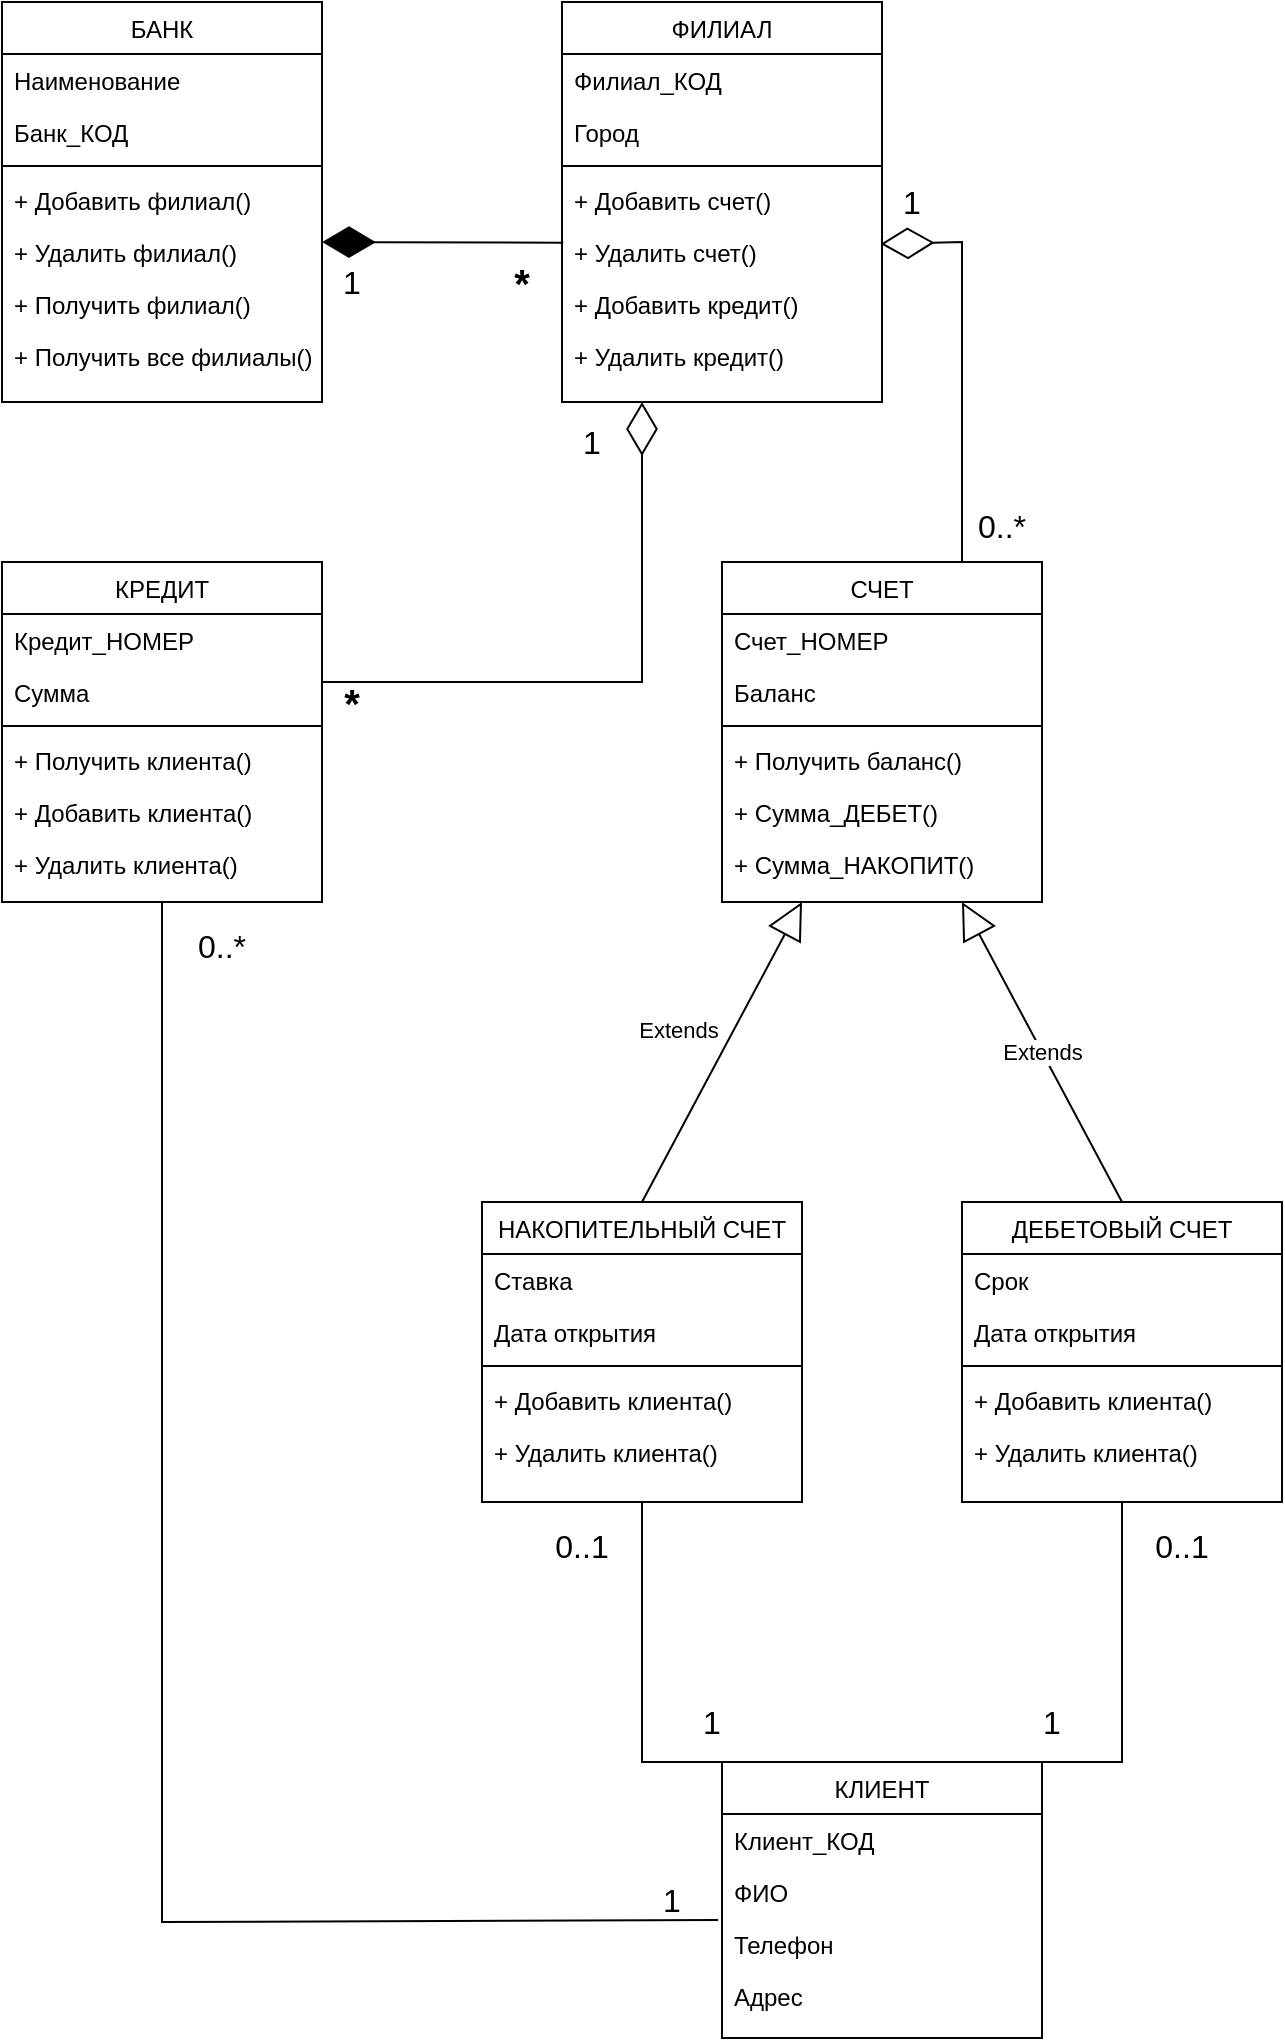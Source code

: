 <mxfile version="17.1.2" type="google"><diagram id="C5RBs43oDa-KdzZeNtuy" name="Page-1"><mxGraphModel grid="1" gridSize="10" guides="1" tooltips="1" connect="1" arrows="1" page="1" fold="1" pageScale="1" pageWidth="827" pageHeight="1169" math="0" shadow="0"><root><mxCell id="WIyWlLk6GJQsqaUBKTNV-0"/><mxCell id="WIyWlLk6GJQsqaUBKTNV-1" parent="WIyWlLk6GJQsqaUBKTNV-0"/><mxCell id="zkfFHV4jXpPFQw0GAbJ--0" value="БАНК" style="swimlane;fontStyle=0;align=center;verticalAlign=top;childLayout=stackLayout;horizontal=1;startSize=26;horizontalStack=0;resizeParent=1;resizeLast=0;collapsible=1;marginBottom=0;rounded=0;shadow=0;strokeWidth=1;" parent="WIyWlLk6GJQsqaUBKTNV-1" vertex="1"><mxGeometry x="40" y="40" width="160" height="200" as="geometry"><mxRectangle x="230" y="140" width="160" height="26" as="alternateBounds"/></mxGeometry></mxCell><mxCell id="zkfFHV4jXpPFQw0GAbJ--1" value="Наименование" style="text;align=left;verticalAlign=top;spacingLeft=4;spacingRight=4;overflow=hidden;rotatable=0;points=[[0,0.5],[1,0.5]];portConstraint=eastwest;" parent="zkfFHV4jXpPFQw0GAbJ--0" vertex="1"><mxGeometry y="26" width="160" height="26" as="geometry"/></mxCell><mxCell id="zkfFHV4jXpPFQw0GAbJ--2" value="Банк_КОД" style="text;align=left;verticalAlign=top;spacingLeft=4;spacingRight=4;overflow=hidden;rotatable=0;points=[[0,0.5],[1,0.5]];portConstraint=eastwest;rounded=0;shadow=0;html=0;" parent="zkfFHV4jXpPFQw0GAbJ--0" vertex="1"><mxGeometry y="52" width="160" height="26" as="geometry"/></mxCell><mxCell id="zkfFHV4jXpPFQw0GAbJ--4" value="" style="line;html=1;strokeWidth=1;align=left;verticalAlign=middle;spacingTop=-1;spacingLeft=3;spacingRight=3;rotatable=0;labelPosition=right;points=[];portConstraint=eastwest;" parent="zkfFHV4jXpPFQw0GAbJ--0" vertex="1"><mxGeometry y="78" width="160" height="8" as="geometry"/></mxCell><mxCell id="zkfFHV4jXpPFQw0GAbJ--5" value="+ Добавить филиал()" style="text;align=left;verticalAlign=top;spacingLeft=4;spacingRight=4;overflow=hidden;rotatable=0;points=[[0,0.5],[1,0.5]];portConstraint=eastwest;" parent="zkfFHV4jXpPFQw0GAbJ--0" vertex="1"><mxGeometry y="86" width="160" height="26" as="geometry"/></mxCell><mxCell id="qv92n8swNgRzrtBXcvT3-13" value="+ Удалить филиал()" style="text;align=left;verticalAlign=top;spacingLeft=4;spacingRight=4;overflow=hidden;rotatable=0;points=[[0,0.5],[1,0.5]];portConstraint=eastwest;" parent="zkfFHV4jXpPFQw0GAbJ--0" vertex="1"><mxGeometry y="112" width="160" height="26" as="geometry"/></mxCell><mxCell id="qv92n8swNgRzrtBXcvT3-14" value="+ Получить филиал()" style="text;align=left;verticalAlign=top;spacingLeft=4;spacingRight=4;overflow=hidden;rotatable=0;points=[[0,0.5],[1,0.5]];portConstraint=eastwest;" parent="zkfFHV4jXpPFQw0GAbJ--0" vertex="1"><mxGeometry y="138" width="160" height="26" as="geometry"/></mxCell><mxCell id="qv92n8swNgRzrtBXcvT3-15" value="+ Получить все филиалы()" style="text;align=left;verticalAlign=top;spacingLeft=4;spacingRight=4;overflow=hidden;rotatable=0;points=[[0,0.5],[1,0.5]];portConstraint=eastwest;" parent="zkfFHV4jXpPFQw0GAbJ--0" vertex="1"><mxGeometry y="164" width="160" height="26" as="geometry"/></mxCell><mxCell id="qv92n8swNgRzrtBXcvT3-16" value="КРЕДИТ" style="swimlane;fontStyle=0;align=center;verticalAlign=top;childLayout=stackLayout;horizontal=1;startSize=26;horizontalStack=0;resizeParent=1;resizeLast=0;collapsible=1;marginBottom=0;rounded=0;shadow=0;strokeWidth=1;" parent="WIyWlLk6GJQsqaUBKTNV-1" vertex="1"><mxGeometry x="40" y="320" width="160" height="170" as="geometry"><mxRectangle x="230" y="140" width="160" height="26" as="alternateBounds"/></mxGeometry></mxCell><mxCell id="qv92n8swNgRzrtBXcvT3-17" value="Кредит_НОМЕР" style="text;align=left;verticalAlign=top;spacingLeft=4;spacingRight=4;overflow=hidden;rotatable=0;points=[[0,0.5],[1,0.5]];portConstraint=eastwest;" parent="qv92n8swNgRzrtBXcvT3-16" vertex="1"><mxGeometry y="26" width="160" height="26" as="geometry"/></mxCell><mxCell id="qv92n8swNgRzrtBXcvT3-18" value="Сумма" style="text;align=left;verticalAlign=top;spacingLeft=4;spacingRight=4;overflow=hidden;rotatable=0;points=[[0,0.5],[1,0.5]];portConstraint=eastwest;rounded=0;shadow=0;html=0;" parent="qv92n8swNgRzrtBXcvT3-16" vertex="1"><mxGeometry y="52" width="160" height="26" as="geometry"/></mxCell><mxCell id="qv92n8swNgRzrtBXcvT3-19" value="" style="line;html=1;strokeWidth=1;align=left;verticalAlign=middle;spacingTop=-1;spacingLeft=3;spacingRight=3;rotatable=0;labelPosition=right;points=[];portConstraint=eastwest;" parent="qv92n8swNgRzrtBXcvT3-16" vertex="1"><mxGeometry y="78" width="160" height="8" as="geometry"/></mxCell><mxCell id="qv92n8swNgRzrtBXcvT3-20" value="+ Получить клиента()" style="text;align=left;verticalAlign=top;spacingLeft=4;spacingRight=4;overflow=hidden;rotatable=0;points=[[0,0.5],[1,0.5]];portConstraint=eastwest;" parent="qv92n8swNgRzrtBXcvT3-16" vertex="1"><mxGeometry y="86" width="160" height="26" as="geometry"/></mxCell><mxCell id="qv92n8swNgRzrtBXcvT3-21" value="+ Добавить клиента()" style="text;align=left;verticalAlign=top;spacingLeft=4;spacingRight=4;overflow=hidden;rotatable=0;points=[[0,0.5],[1,0.5]];portConstraint=eastwest;" parent="qv92n8swNgRzrtBXcvT3-16" vertex="1"><mxGeometry y="112" width="160" height="26" as="geometry"/></mxCell><mxCell id="qv92n8swNgRzrtBXcvT3-22" value="+ Удалить клиента()" style="text;align=left;verticalAlign=top;spacingLeft=4;spacingRight=4;overflow=hidden;rotatable=0;points=[[0,0.5],[1,0.5]];portConstraint=eastwest;" parent="qv92n8swNgRzrtBXcvT3-16" vertex="1"><mxGeometry y="138" width="160" height="26" as="geometry"/></mxCell><mxCell id="qv92n8swNgRzrtBXcvT3-24" value="СЧЕТ" style="swimlane;fontStyle=0;align=center;verticalAlign=top;childLayout=stackLayout;horizontal=1;startSize=26;horizontalStack=0;resizeParent=1;resizeLast=0;collapsible=1;marginBottom=0;rounded=0;shadow=0;strokeWidth=1;" parent="WIyWlLk6GJQsqaUBKTNV-1" vertex="1"><mxGeometry x="400" y="320" width="160" height="170" as="geometry"><mxRectangle x="230" y="140" width="160" height="26" as="alternateBounds"/></mxGeometry></mxCell><mxCell id="qv92n8swNgRzrtBXcvT3-25" value="Счет_НОМЕР" style="text;align=left;verticalAlign=top;spacingLeft=4;spacingRight=4;overflow=hidden;rotatable=0;points=[[0,0.5],[1,0.5]];portConstraint=eastwest;" parent="qv92n8swNgRzrtBXcvT3-24" vertex="1"><mxGeometry y="26" width="160" height="26" as="geometry"/></mxCell><mxCell id="qv92n8swNgRzrtBXcvT3-26" value="Баланс" style="text;align=left;verticalAlign=top;spacingLeft=4;spacingRight=4;overflow=hidden;rotatable=0;points=[[0,0.5],[1,0.5]];portConstraint=eastwest;rounded=0;shadow=0;html=0;" parent="qv92n8swNgRzrtBXcvT3-24" vertex="1"><mxGeometry y="52" width="160" height="26" as="geometry"/></mxCell><mxCell id="qv92n8swNgRzrtBXcvT3-27" value="" style="line;html=1;strokeWidth=1;align=left;verticalAlign=middle;spacingTop=-1;spacingLeft=3;spacingRight=3;rotatable=0;labelPosition=right;points=[];portConstraint=eastwest;" parent="qv92n8swNgRzrtBXcvT3-24" vertex="1"><mxGeometry y="78" width="160" height="8" as="geometry"/></mxCell><mxCell id="qv92n8swNgRzrtBXcvT3-28" value="+ Получить баланс()" style="text;align=left;verticalAlign=top;spacingLeft=4;spacingRight=4;overflow=hidden;rotatable=0;points=[[0,0.5],[1,0.5]];portConstraint=eastwest;" parent="qv92n8swNgRzrtBXcvT3-24" vertex="1"><mxGeometry y="86" width="160" height="26" as="geometry"/></mxCell><mxCell id="qv92n8swNgRzrtBXcvT3-29" value="+ Сумма_ДЕБЕТ()" style="text;align=left;verticalAlign=top;spacingLeft=4;spacingRight=4;overflow=hidden;rotatable=0;points=[[0,0.5],[1,0.5]];portConstraint=eastwest;" parent="qv92n8swNgRzrtBXcvT3-24" vertex="1"><mxGeometry y="112" width="160" height="26" as="geometry"/></mxCell><mxCell id="qv92n8swNgRzrtBXcvT3-30" value="+ Сумма_НАКОПИТ()" style="text;align=left;verticalAlign=top;spacingLeft=4;spacingRight=4;overflow=hidden;rotatable=0;points=[[0,0.5],[1,0.5]];portConstraint=eastwest;" parent="qv92n8swNgRzrtBXcvT3-24" vertex="1"><mxGeometry y="138" width="160" height="26" as="geometry"/></mxCell><mxCell id="qv92n8swNgRzrtBXcvT3-32" value="ДЕБЕТОВЫЙ СЧЕТ" style="swimlane;fontStyle=0;align=center;verticalAlign=top;childLayout=stackLayout;horizontal=1;startSize=26;horizontalStack=0;resizeParent=1;resizeLast=0;collapsible=1;marginBottom=0;rounded=0;shadow=0;strokeWidth=1;" parent="WIyWlLk6GJQsqaUBKTNV-1" vertex="1"><mxGeometry x="520" y="640" width="160" height="150" as="geometry"><mxRectangle x="230" y="140" width="160" height="26" as="alternateBounds"/></mxGeometry></mxCell><mxCell id="qv92n8swNgRzrtBXcvT3-33" value="Срок" style="text;align=left;verticalAlign=top;spacingLeft=4;spacingRight=4;overflow=hidden;rotatable=0;points=[[0,0.5],[1,0.5]];portConstraint=eastwest;" parent="qv92n8swNgRzrtBXcvT3-32" vertex="1"><mxGeometry y="26" width="160" height="26" as="geometry"/></mxCell><mxCell id="qv92n8swNgRzrtBXcvT3-34" value="Дата открытия" style="text;align=left;verticalAlign=top;spacingLeft=4;spacingRight=4;overflow=hidden;rotatable=0;points=[[0,0.5],[1,0.5]];portConstraint=eastwest;rounded=0;shadow=0;html=0;" parent="qv92n8swNgRzrtBXcvT3-32" vertex="1"><mxGeometry y="52" width="160" height="26" as="geometry"/></mxCell><mxCell id="qv92n8swNgRzrtBXcvT3-35" value="" style="line;html=1;strokeWidth=1;align=left;verticalAlign=middle;spacingTop=-1;spacingLeft=3;spacingRight=3;rotatable=0;labelPosition=right;points=[];portConstraint=eastwest;" parent="qv92n8swNgRzrtBXcvT3-32" vertex="1"><mxGeometry y="78" width="160" height="8" as="geometry"/></mxCell><mxCell id="1t1Lu5oV48xWiL22hvbu-17" value="+ Добавить клиента()" style="text;align=left;verticalAlign=top;spacingLeft=4;spacingRight=4;overflow=hidden;rotatable=0;points=[[0,0.5],[1,0.5]];portConstraint=eastwest;" parent="qv92n8swNgRzrtBXcvT3-32" vertex="1"><mxGeometry y="86" width="160" height="26" as="geometry"/></mxCell><mxCell id="1t1Lu5oV48xWiL22hvbu-18" value="+ Удалить клиента()" style="text;align=left;verticalAlign=top;spacingLeft=4;spacingRight=4;overflow=hidden;rotatable=0;points=[[0,0.5],[1,0.5]];portConstraint=eastwest;" parent="qv92n8swNgRzrtBXcvT3-32" vertex="1"><mxGeometry y="112" width="160" height="26" as="geometry"/></mxCell><mxCell id="qv92n8swNgRzrtBXcvT3-40" value="НАКОПИТЕЛЬНЫЙ СЧЕТ" style="swimlane;fontStyle=0;align=center;verticalAlign=top;childLayout=stackLayout;horizontal=1;startSize=26;horizontalStack=0;resizeParent=1;resizeLast=0;collapsible=1;marginBottom=0;rounded=0;shadow=0;strokeWidth=1;" parent="WIyWlLk6GJQsqaUBKTNV-1" vertex="1"><mxGeometry x="280" y="640" width="160" height="150" as="geometry"><mxRectangle x="230" y="140" width="160" height="26" as="alternateBounds"/></mxGeometry></mxCell><mxCell id="qv92n8swNgRzrtBXcvT3-41" value="Ставка" style="text;align=left;verticalAlign=top;spacingLeft=4;spacingRight=4;overflow=hidden;rotatable=0;points=[[0,0.5],[1,0.5]];portConstraint=eastwest;" parent="qv92n8swNgRzrtBXcvT3-40" vertex="1"><mxGeometry y="26" width="160" height="26" as="geometry"/></mxCell><mxCell id="qv92n8swNgRzrtBXcvT3-42" value="Дата открытия" style="text;align=left;verticalAlign=top;spacingLeft=4;spacingRight=4;overflow=hidden;rotatable=0;points=[[0,0.5],[1,0.5]];portConstraint=eastwest;rounded=0;shadow=0;html=0;" parent="qv92n8swNgRzrtBXcvT3-40" vertex="1"><mxGeometry y="52" width="160" height="26" as="geometry"/></mxCell><mxCell id="qv92n8swNgRzrtBXcvT3-43" value="" style="line;html=1;strokeWidth=1;align=left;verticalAlign=middle;spacingTop=-1;spacingLeft=3;spacingRight=3;rotatable=0;labelPosition=right;points=[];portConstraint=eastwest;" parent="qv92n8swNgRzrtBXcvT3-40" vertex="1"><mxGeometry y="78" width="160" height="8" as="geometry"/></mxCell><mxCell id="qv92n8swNgRzrtBXcvT3-44" value="+ Добавить клиента()" style="text;align=left;verticalAlign=top;spacingLeft=4;spacingRight=4;overflow=hidden;rotatable=0;points=[[0,0.5],[1,0.5]];portConstraint=eastwest;" parent="qv92n8swNgRzrtBXcvT3-40" vertex="1"><mxGeometry y="86" width="160" height="26" as="geometry"/></mxCell><mxCell id="qv92n8swNgRzrtBXcvT3-45" value="+ Удалить клиента()" style="text;align=left;verticalAlign=top;spacingLeft=4;spacingRight=4;overflow=hidden;rotatable=0;points=[[0,0.5],[1,0.5]];portConstraint=eastwest;" parent="qv92n8swNgRzrtBXcvT3-40" vertex="1"><mxGeometry y="112" width="160" height="26" as="geometry"/></mxCell><mxCell id="qv92n8swNgRzrtBXcvT3-48" value="КЛИЕНТ" style="swimlane;fontStyle=0;align=center;verticalAlign=top;childLayout=stackLayout;horizontal=1;startSize=26;horizontalStack=0;resizeParent=1;resizeLast=0;collapsible=1;marginBottom=0;rounded=0;shadow=0;strokeWidth=1;" parent="WIyWlLk6GJQsqaUBKTNV-1" vertex="1"><mxGeometry x="400" y="920" width="160" height="138" as="geometry"><mxRectangle x="230" y="140" width="160" height="26" as="alternateBounds"/></mxGeometry></mxCell><mxCell id="qv92n8swNgRzrtBXcvT3-49" value="Клиент_КОД" style="text;align=left;verticalAlign=top;spacingLeft=4;spacingRight=4;overflow=hidden;rotatable=0;points=[[0,0.5],[1,0.5]];portConstraint=eastwest;" parent="qv92n8swNgRzrtBXcvT3-48" vertex="1"><mxGeometry y="26" width="160" height="26" as="geometry"/></mxCell><mxCell id="1t1Lu5oV48xWiL22hvbu-14" value="ФИО" style="text;align=left;verticalAlign=top;spacingLeft=4;spacingRight=4;overflow=hidden;rotatable=0;points=[[0,0.5],[1,0.5]];portConstraint=eastwest;" parent="qv92n8swNgRzrtBXcvT3-48" vertex="1"><mxGeometry y="52" width="160" height="26" as="geometry"/></mxCell><mxCell id="1t1Lu5oV48xWiL22hvbu-15" value="Телефон" style="text;align=left;verticalAlign=top;spacingLeft=4;spacingRight=4;overflow=hidden;rotatable=0;points=[[0,0.5],[1,0.5]];portConstraint=eastwest;" parent="qv92n8swNgRzrtBXcvT3-48" vertex="1"><mxGeometry y="78" width="160" height="26" as="geometry"/></mxCell><mxCell id="1t1Lu5oV48xWiL22hvbu-16" value="Адрес" style="text;align=left;verticalAlign=top;spacingLeft=4;spacingRight=4;overflow=hidden;rotatable=0;points=[[0,0.5],[1,0.5]];portConstraint=eastwest;" parent="qv92n8swNgRzrtBXcvT3-48" vertex="1"><mxGeometry y="104" width="160" height="26" as="geometry"/></mxCell><mxCell id="1t1Lu5oV48xWiL22hvbu-1" value="ФИЛИАЛ" style="swimlane;fontStyle=0;align=center;verticalAlign=top;childLayout=stackLayout;horizontal=1;startSize=26;horizontalStack=0;resizeParent=1;resizeLast=0;collapsible=1;marginBottom=0;rounded=0;shadow=0;strokeWidth=1;" parent="WIyWlLk6GJQsqaUBKTNV-1" vertex="1"><mxGeometry x="320" y="40" width="160" height="200" as="geometry"><mxRectangle x="230" y="140" width="160" height="26" as="alternateBounds"/></mxGeometry></mxCell><mxCell id="1t1Lu5oV48xWiL22hvbu-2" value="Филиал_КОД" style="text;align=left;verticalAlign=top;spacingLeft=4;spacingRight=4;overflow=hidden;rotatable=0;points=[[0,0.5],[1,0.5]];portConstraint=eastwest;" parent="1t1Lu5oV48xWiL22hvbu-1" vertex="1"><mxGeometry y="26" width="160" height="26" as="geometry"/></mxCell><mxCell id="1t1Lu5oV48xWiL22hvbu-3" value="Город" style="text;align=left;verticalAlign=top;spacingLeft=4;spacingRight=4;overflow=hidden;rotatable=0;points=[[0,0.5],[1,0.5]];portConstraint=eastwest;rounded=0;shadow=0;html=0;" parent="1t1Lu5oV48xWiL22hvbu-1" vertex="1"><mxGeometry y="52" width="160" height="26" as="geometry"/></mxCell><mxCell id="1t1Lu5oV48xWiL22hvbu-4" value="" style="line;html=1;strokeWidth=1;align=left;verticalAlign=middle;spacingTop=-1;spacingLeft=3;spacingRight=3;rotatable=0;labelPosition=right;points=[];portConstraint=eastwest;" parent="1t1Lu5oV48xWiL22hvbu-1" vertex="1"><mxGeometry y="78" width="160" height="8" as="geometry"/></mxCell><mxCell id="1t1Lu5oV48xWiL22hvbu-5" value="+ Добавить счет()" style="text;align=left;verticalAlign=top;spacingLeft=4;spacingRight=4;overflow=hidden;rotatable=0;points=[[0,0.5],[1,0.5]];portConstraint=eastwest;" parent="1t1Lu5oV48xWiL22hvbu-1" vertex="1"><mxGeometry y="86" width="160" height="26" as="geometry"/></mxCell><mxCell id="1t1Lu5oV48xWiL22hvbu-6" value="+ Удалить счет()" style="text;align=left;verticalAlign=top;spacingLeft=4;spacingRight=4;overflow=hidden;rotatable=0;points=[[0,0.5],[1,0.5]];portConstraint=eastwest;" parent="1t1Lu5oV48xWiL22hvbu-1" vertex="1"><mxGeometry y="112" width="160" height="26" as="geometry"/></mxCell><mxCell id="1t1Lu5oV48xWiL22hvbu-7" value="+ Добавить кредит()" style="text;align=left;verticalAlign=top;spacingLeft=4;spacingRight=4;overflow=hidden;rotatable=0;points=[[0,0.5],[1,0.5]];portConstraint=eastwest;" parent="1t1Lu5oV48xWiL22hvbu-1" vertex="1"><mxGeometry y="138" width="160" height="26" as="geometry"/></mxCell><mxCell id="1t1Lu5oV48xWiL22hvbu-8" value="+ Удалить кредит()" style="text;align=left;verticalAlign=top;spacingLeft=4;spacingRight=4;overflow=hidden;rotatable=0;points=[[0,0.5],[1,0.5]];portConstraint=eastwest;" parent="1t1Lu5oV48xWiL22hvbu-1" vertex="1"><mxGeometry y="164" width="160" height="26" as="geometry"/></mxCell><mxCell id="1t1Lu5oV48xWiL22hvbu-24" value="Extends" style="endArrow=block;endSize=16;endFill=0;html=1;rounded=0;entryX=0.25;entryY=1;entryDx=0;entryDy=0;exitX=0.5;exitY=0;exitDx=0;exitDy=0;" parent="WIyWlLk6GJQsqaUBKTNV-1" source="qv92n8swNgRzrtBXcvT3-40" target="qv92n8swNgRzrtBXcvT3-24" edge="1"><mxGeometry x="-0.008" y="25" width="160" relative="1" as="geometry"><mxPoint x="360" y="630" as="sourcePoint"/><mxPoint x="380" y="520" as="targetPoint"/><mxPoint as="offset"/></mxGeometry></mxCell><mxCell id="1t1Lu5oV48xWiL22hvbu-25" value="Extends" style="endArrow=block;endSize=16;endFill=0;html=1;rounded=0;entryX=0.75;entryY=1;entryDx=0;entryDy=0;exitX=0.5;exitY=0;exitDx=0;exitDy=0;" parent="WIyWlLk6GJQsqaUBKTNV-1" source="qv92n8swNgRzrtBXcvT3-32" target="qv92n8swNgRzrtBXcvT3-24" edge="1"><mxGeometry width="160" relative="1" as="geometry"><mxPoint x="570" y="570" as="sourcePoint"/><mxPoint x="730" y="570" as="targetPoint"/></mxGeometry></mxCell><mxCell id="1t1Lu5oV48xWiL22hvbu-29" value="" style="endArrow=diamondThin;endFill=1;endSize=24;html=1;rounded=0;exitX=0.004;exitY=0.321;exitDx=0;exitDy=0;exitPerimeter=0;" parent="WIyWlLk6GJQsqaUBKTNV-1" source="1t1Lu5oV48xWiL22hvbu-6" edge="1"><mxGeometry width="160" relative="1" as="geometry"><mxPoint x="290" y="160" as="sourcePoint"/><mxPoint x="200" y="160" as="targetPoint"/></mxGeometry></mxCell><mxCell id="1t1Lu5oV48xWiL22hvbu-31" value="" style="endArrow=diamondThin;endFill=0;endSize=24;html=1;rounded=0;entryX=0.25;entryY=1;entryDx=0;entryDy=0;" parent="WIyWlLk6GJQsqaUBKTNV-1" target="1t1Lu5oV48xWiL22hvbu-1" edge="1"><mxGeometry width="160" relative="1" as="geometry"><mxPoint x="200" y="380" as="sourcePoint"/><mxPoint x="360" y="380" as="targetPoint"/><Array as="points"><mxPoint x="360" y="380"/></Array></mxGeometry></mxCell><mxCell id="1t1Lu5oV48xWiL22hvbu-32" value="" style="endArrow=diamondThin;endFill=0;endSize=24;html=1;rounded=0;exitX=0.75;exitY=0;exitDx=0;exitDy=0;entryX=0.996;entryY=0.346;entryDx=0;entryDy=0;entryPerimeter=0;" parent="WIyWlLk6GJQsqaUBKTNV-1" source="qv92n8swNgRzrtBXcvT3-24" target="1t1Lu5oV48xWiL22hvbu-6" edge="1"><mxGeometry width="160" relative="1" as="geometry"><mxPoint x="470" y="320" as="sourcePoint"/><mxPoint x="560" y="170" as="targetPoint"/><Array as="points"><mxPoint x="520" y="160"/></Array></mxGeometry></mxCell><mxCell id="_Ar6IBXYW0CET7Qyo5Qn-0" value="&lt;font style=&quot;font-size: 16px&quot;&gt;1&lt;/font&gt;" style="text;html=1;strokeColor=none;fillColor=none;align=center;verticalAlign=middle;whiteSpace=wrap;rounded=0;" vertex="1" parent="WIyWlLk6GJQsqaUBKTNV-1"><mxGeometry x="200" y="170" width="30" height="20" as="geometry"/></mxCell><mxCell id="_Ar6IBXYW0CET7Qyo5Qn-1" value="&lt;p style=&quot;line-height: 1&quot;&gt;&lt;b&gt;&lt;font style=&quot;font-size: 20px&quot;&gt;*&lt;/font&gt;&lt;/b&gt;&lt;/p&gt;" style="text;html=1;strokeColor=none;fillColor=none;align=center;verticalAlign=middle;whiteSpace=wrap;rounded=0;" vertex="1" parent="WIyWlLk6GJQsqaUBKTNV-1"><mxGeometry x="280" y="170" width="40" height="20" as="geometry"/></mxCell><mxCell id="_Ar6IBXYW0CET7Qyo5Qn-2" value="&lt;font style=&quot;font-size: 16px&quot;&gt;1&lt;/font&gt;" style="text;html=1;strokeColor=none;fillColor=none;align=center;verticalAlign=middle;whiteSpace=wrap;rounded=0;" vertex="1" parent="WIyWlLk6GJQsqaUBKTNV-1"><mxGeometry x="320" y="250" width="30" height="20" as="geometry"/></mxCell><mxCell id="_Ar6IBXYW0CET7Qyo5Qn-3" value="&lt;font style=&quot;font-size: 16px&quot;&gt;1&lt;/font&gt;" style="text;html=1;strokeColor=none;fillColor=none;align=center;verticalAlign=middle;whiteSpace=wrap;rounded=0;" vertex="1" parent="WIyWlLk6GJQsqaUBKTNV-1"><mxGeometry x="480" y="130" width="30" height="20" as="geometry"/></mxCell><mxCell id="_Ar6IBXYW0CET7Qyo5Qn-4" value="&lt;font style=&quot;font-size: 16px&quot;&gt;1&lt;/font&gt;" style="text;html=1;strokeColor=none;fillColor=none;align=center;verticalAlign=middle;whiteSpace=wrap;rounded=0;" vertex="1" parent="WIyWlLk6GJQsqaUBKTNV-1"><mxGeometry x="380" y="890" width="30" height="20" as="geometry"/></mxCell><mxCell id="_Ar6IBXYW0CET7Qyo5Qn-5" value="&lt;font style=&quot;font-size: 16px&quot;&gt;1&lt;/font&gt;" style="text;html=1;strokeColor=none;fillColor=none;align=center;verticalAlign=middle;whiteSpace=wrap;rounded=0;" vertex="1" parent="WIyWlLk6GJQsqaUBKTNV-1"><mxGeometry x="550" y="890" width="30" height="20" as="geometry"/></mxCell><mxCell id="_Ar6IBXYW0CET7Qyo5Qn-6" value="&lt;p style=&quot;line-height: 1&quot;&gt;&lt;b&gt;&lt;font style=&quot;font-size: 20px&quot;&gt;*&lt;/font&gt;&lt;/b&gt;&lt;/p&gt;" style="text;html=1;strokeColor=none;fillColor=none;align=center;verticalAlign=middle;whiteSpace=wrap;rounded=0;" vertex="1" parent="WIyWlLk6GJQsqaUBKTNV-1"><mxGeometry x="195" y="380" width="40" height="20" as="geometry"/></mxCell><mxCell id="_Ar6IBXYW0CET7Qyo5Qn-8" value="&lt;font style=&quot;font-size: 16px&quot;&gt;0..*&lt;/font&gt;" style="text;html=1;strokeColor=none;fillColor=none;align=center;verticalAlign=middle;whiteSpace=wrap;rounded=0;fontSize=20;" vertex="1" parent="WIyWlLk6GJQsqaUBKTNV-1"><mxGeometry x="130" y="500" width="40" height="20" as="geometry"/></mxCell><mxCell id="_Ar6IBXYW0CET7Qyo5Qn-9" value="&lt;font style=&quot;font-size: 16px&quot;&gt;0..*&lt;/font&gt;" style="text;html=1;strokeColor=none;fillColor=none;align=center;verticalAlign=middle;whiteSpace=wrap;rounded=0;fontSize=20;" vertex="1" parent="WIyWlLk6GJQsqaUBKTNV-1"><mxGeometry x="520" y="290" width="40" height="20" as="geometry"/></mxCell><mxCell id="_Ar6IBXYW0CET7Qyo5Qn-11" value="&lt;font style=&quot;font-size: 16px&quot;&gt;1&lt;/font&gt;" style="text;html=1;strokeColor=none;fillColor=none;align=center;verticalAlign=middle;whiteSpace=wrap;rounded=0;" vertex="1" parent="WIyWlLk6GJQsqaUBKTNV-1"><mxGeometry x="360" y="979" width="30" height="20" as="geometry"/></mxCell><mxCell id="_Ar6IBXYW0CET7Qyo5Qn-12" value="&lt;font style=&quot;font-size: 16px&quot;&gt;0..1&lt;/font&gt;" style="text;html=1;strokeColor=none;fillColor=none;align=center;verticalAlign=middle;whiteSpace=wrap;rounded=0;fontSize=20;" vertex="1" parent="WIyWlLk6GJQsqaUBKTNV-1"><mxGeometry x="310" y="800" width="40" height="20" as="geometry"/></mxCell><mxCell id="_Ar6IBXYW0CET7Qyo5Qn-13" value="&lt;font style=&quot;font-size: 16px&quot;&gt;0..1&lt;/font&gt;" style="text;html=1;strokeColor=none;fillColor=none;align=center;verticalAlign=middle;whiteSpace=wrap;rounded=0;fontSize=20;" vertex="1" parent="WIyWlLk6GJQsqaUBKTNV-1"><mxGeometry x="610" y="800" width="40" height="20" as="geometry"/></mxCell><mxCell id="_Ar6IBXYW0CET7Qyo5Qn-15" value="" style="endArrow=none;html=1;rounded=0;fontSize=16;entryX=0.5;entryY=1;entryDx=0;entryDy=0;exitX=-0.012;exitY=0.038;exitDx=0;exitDy=0;exitPerimeter=0;" edge="1" parent="WIyWlLk6GJQsqaUBKTNV-1" source="1t1Lu5oV48xWiL22hvbu-15" target="qv92n8swNgRzrtBXcvT3-16"><mxGeometry width="50" height="50" relative="1" as="geometry"><mxPoint x="90" y="820" as="sourcePoint"/><mxPoint x="140" y="770" as="targetPoint"/><Array as="points"><mxPoint x="120" y="1000"/></Array></mxGeometry></mxCell><mxCell id="_Ar6IBXYW0CET7Qyo5Qn-16" value="" style="endArrow=none;html=1;rounded=0;fontSize=16;entryX=0.5;entryY=1;entryDx=0;entryDy=0;exitX=0;exitY=0;exitDx=0;exitDy=0;" edge="1" parent="WIyWlLk6GJQsqaUBKTNV-1" source="qv92n8swNgRzrtBXcvT3-48" target="qv92n8swNgRzrtBXcvT3-40"><mxGeometry width="50" height="50" relative="1" as="geometry"><mxPoint x="340" y="920" as="sourcePoint"/><mxPoint x="390" y="870" as="targetPoint"/><Array as="points"><mxPoint x="360" y="920"/></Array></mxGeometry></mxCell><mxCell id="_Ar6IBXYW0CET7Qyo5Qn-18" value="" style="endArrow=none;html=1;rounded=0;fontSize=16;exitX=1;exitY=0;exitDx=0;exitDy=0;" edge="1" parent="WIyWlLk6GJQsqaUBKTNV-1" source="qv92n8swNgRzrtBXcvT3-48"><mxGeometry width="50" height="50" relative="1" as="geometry"><mxPoint x="550" y="840" as="sourcePoint"/><mxPoint x="600" y="790" as="targetPoint"/><Array as="points"><mxPoint x="600" y="920"/></Array></mxGeometry></mxCell></root></mxGraphModel></diagram></mxfile>